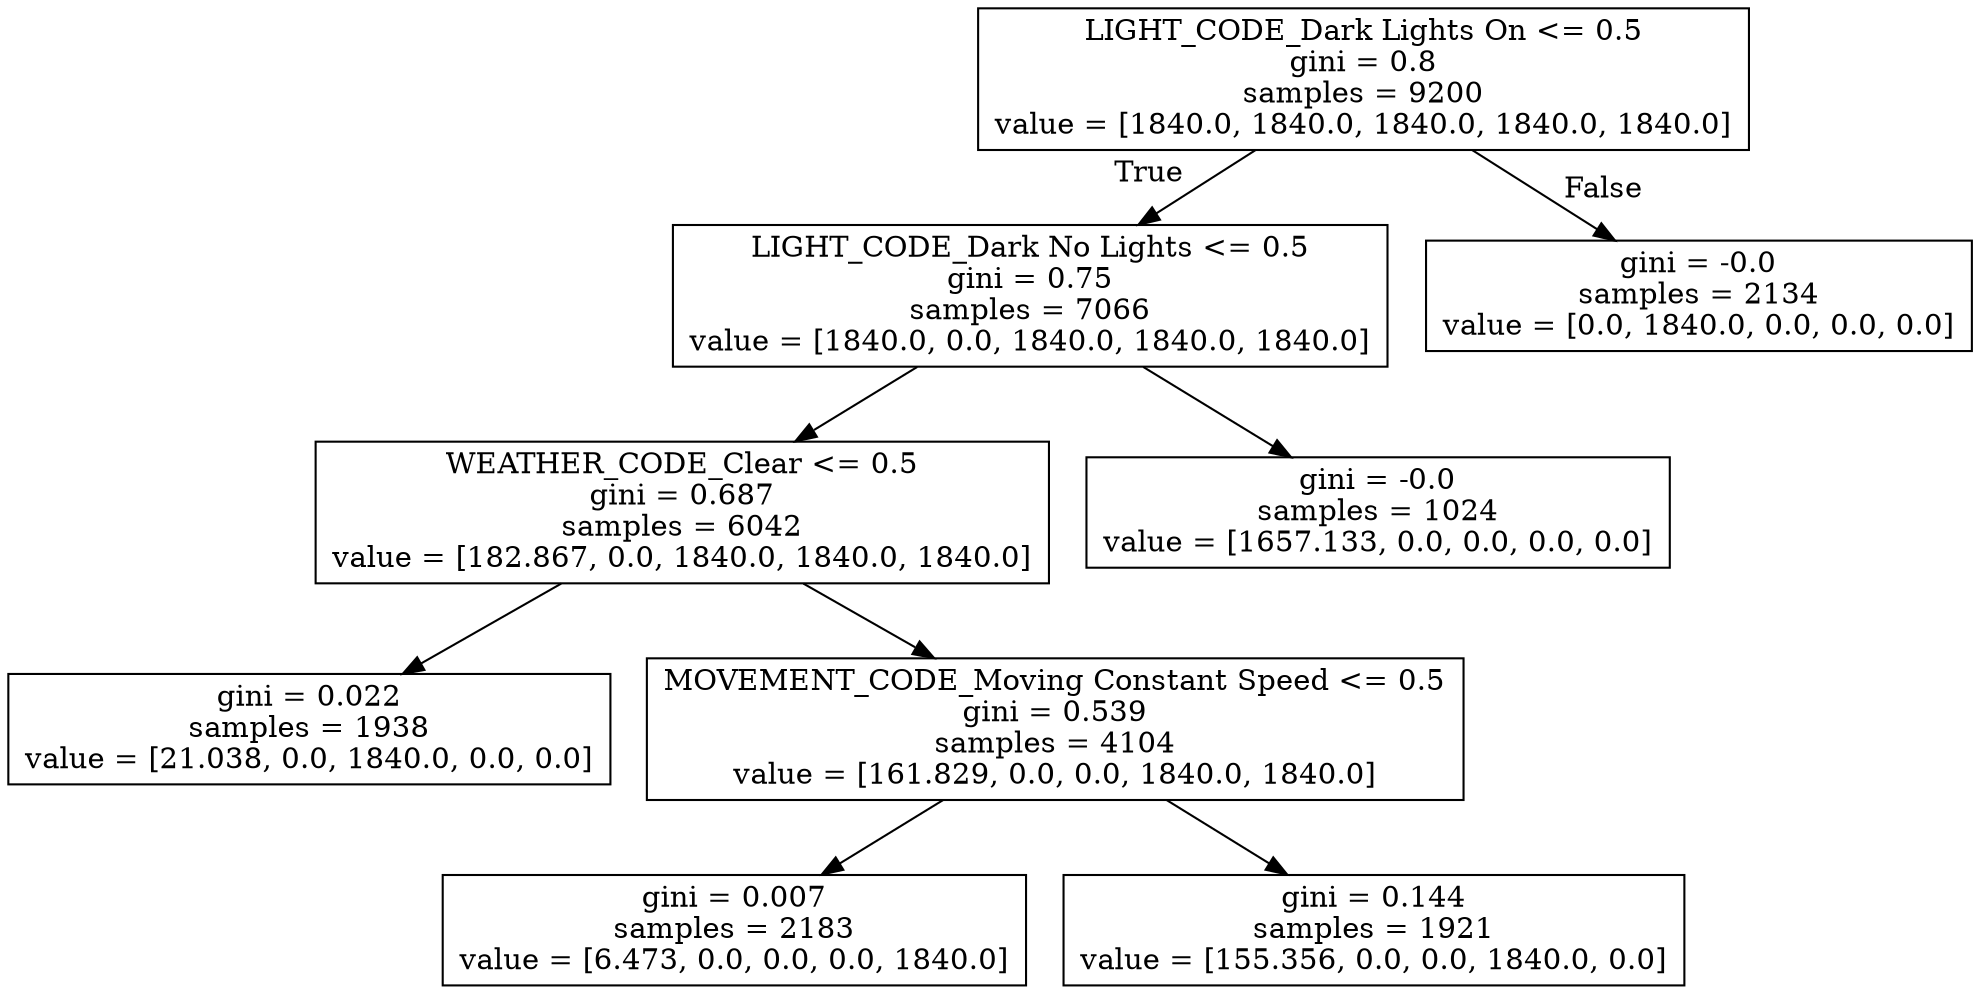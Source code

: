 digraph Tree {
node [shape=box] ;
0 [label="LIGHT_CODE_Dark Lights On <= 0.5\ngini = 0.8\nsamples = 9200\nvalue = [1840.0, 1840.0, 1840.0, 1840.0, 1840.0]"] ;
1 [label="LIGHT_CODE_Dark No Lights <= 0.5\ngini = 0.75\nsamples = 7066\nvalue = [1840.0, 0.0, 1840.0, 1840.0, 1840.0]"] ;
0 -> 1 [labeldistance=2.5, labelangle=45, headlabel="True"] ;
3 [label="WEATHER_CODE_Clear <= 0.5\ngini = 0.687\nsamples = 6042\nvalue = [182.867, 0.0, 1840.0, 1840.0, 1840.0]"] ;
1 -> 3 ;
5 [label="gini = 0.022\nsamples = 1938\nvalue = [21.038, 0.0, 1840.0, 0.0, 0.0]"] ;
3 -> 5 ;
6 [label="MOVEMENT_CODE_Moving Constant Speed <= 0.5\ngini = 0.539\nsamples = 4104\nvalue = [161.829, 0.0, 0.0, 1840.0, 1840.0]"] ;
3 -> 6 ;
7 [label="gini = 0.007\nsamples = 2183\nvalue = [6.473, 0.0, 0.0, 0.0, 1840.0]"] ;
6 -> 7 ;
8 [label="gini = 0.144\nsamples = 1921\nvalue = [155.356, 0.0, 0.0, 1840.0, 0.0]"] ;
6 -> 8 ;
4 [label="gini = -0.0\nsamples = 1024\nvalue = [1657.133, 0.0, 0.0, 0.0, 0.0]"] ;
1 -> 4 ;
2 [label="gini = -0.0\nsamples = 2134\nvalue = [0.0, 1840.0, 0.0, 0.0, 0.0]"] ;
0 -> 2 [labeldistance=2.5, labelangle=-45, headlabel="False"] ;
}